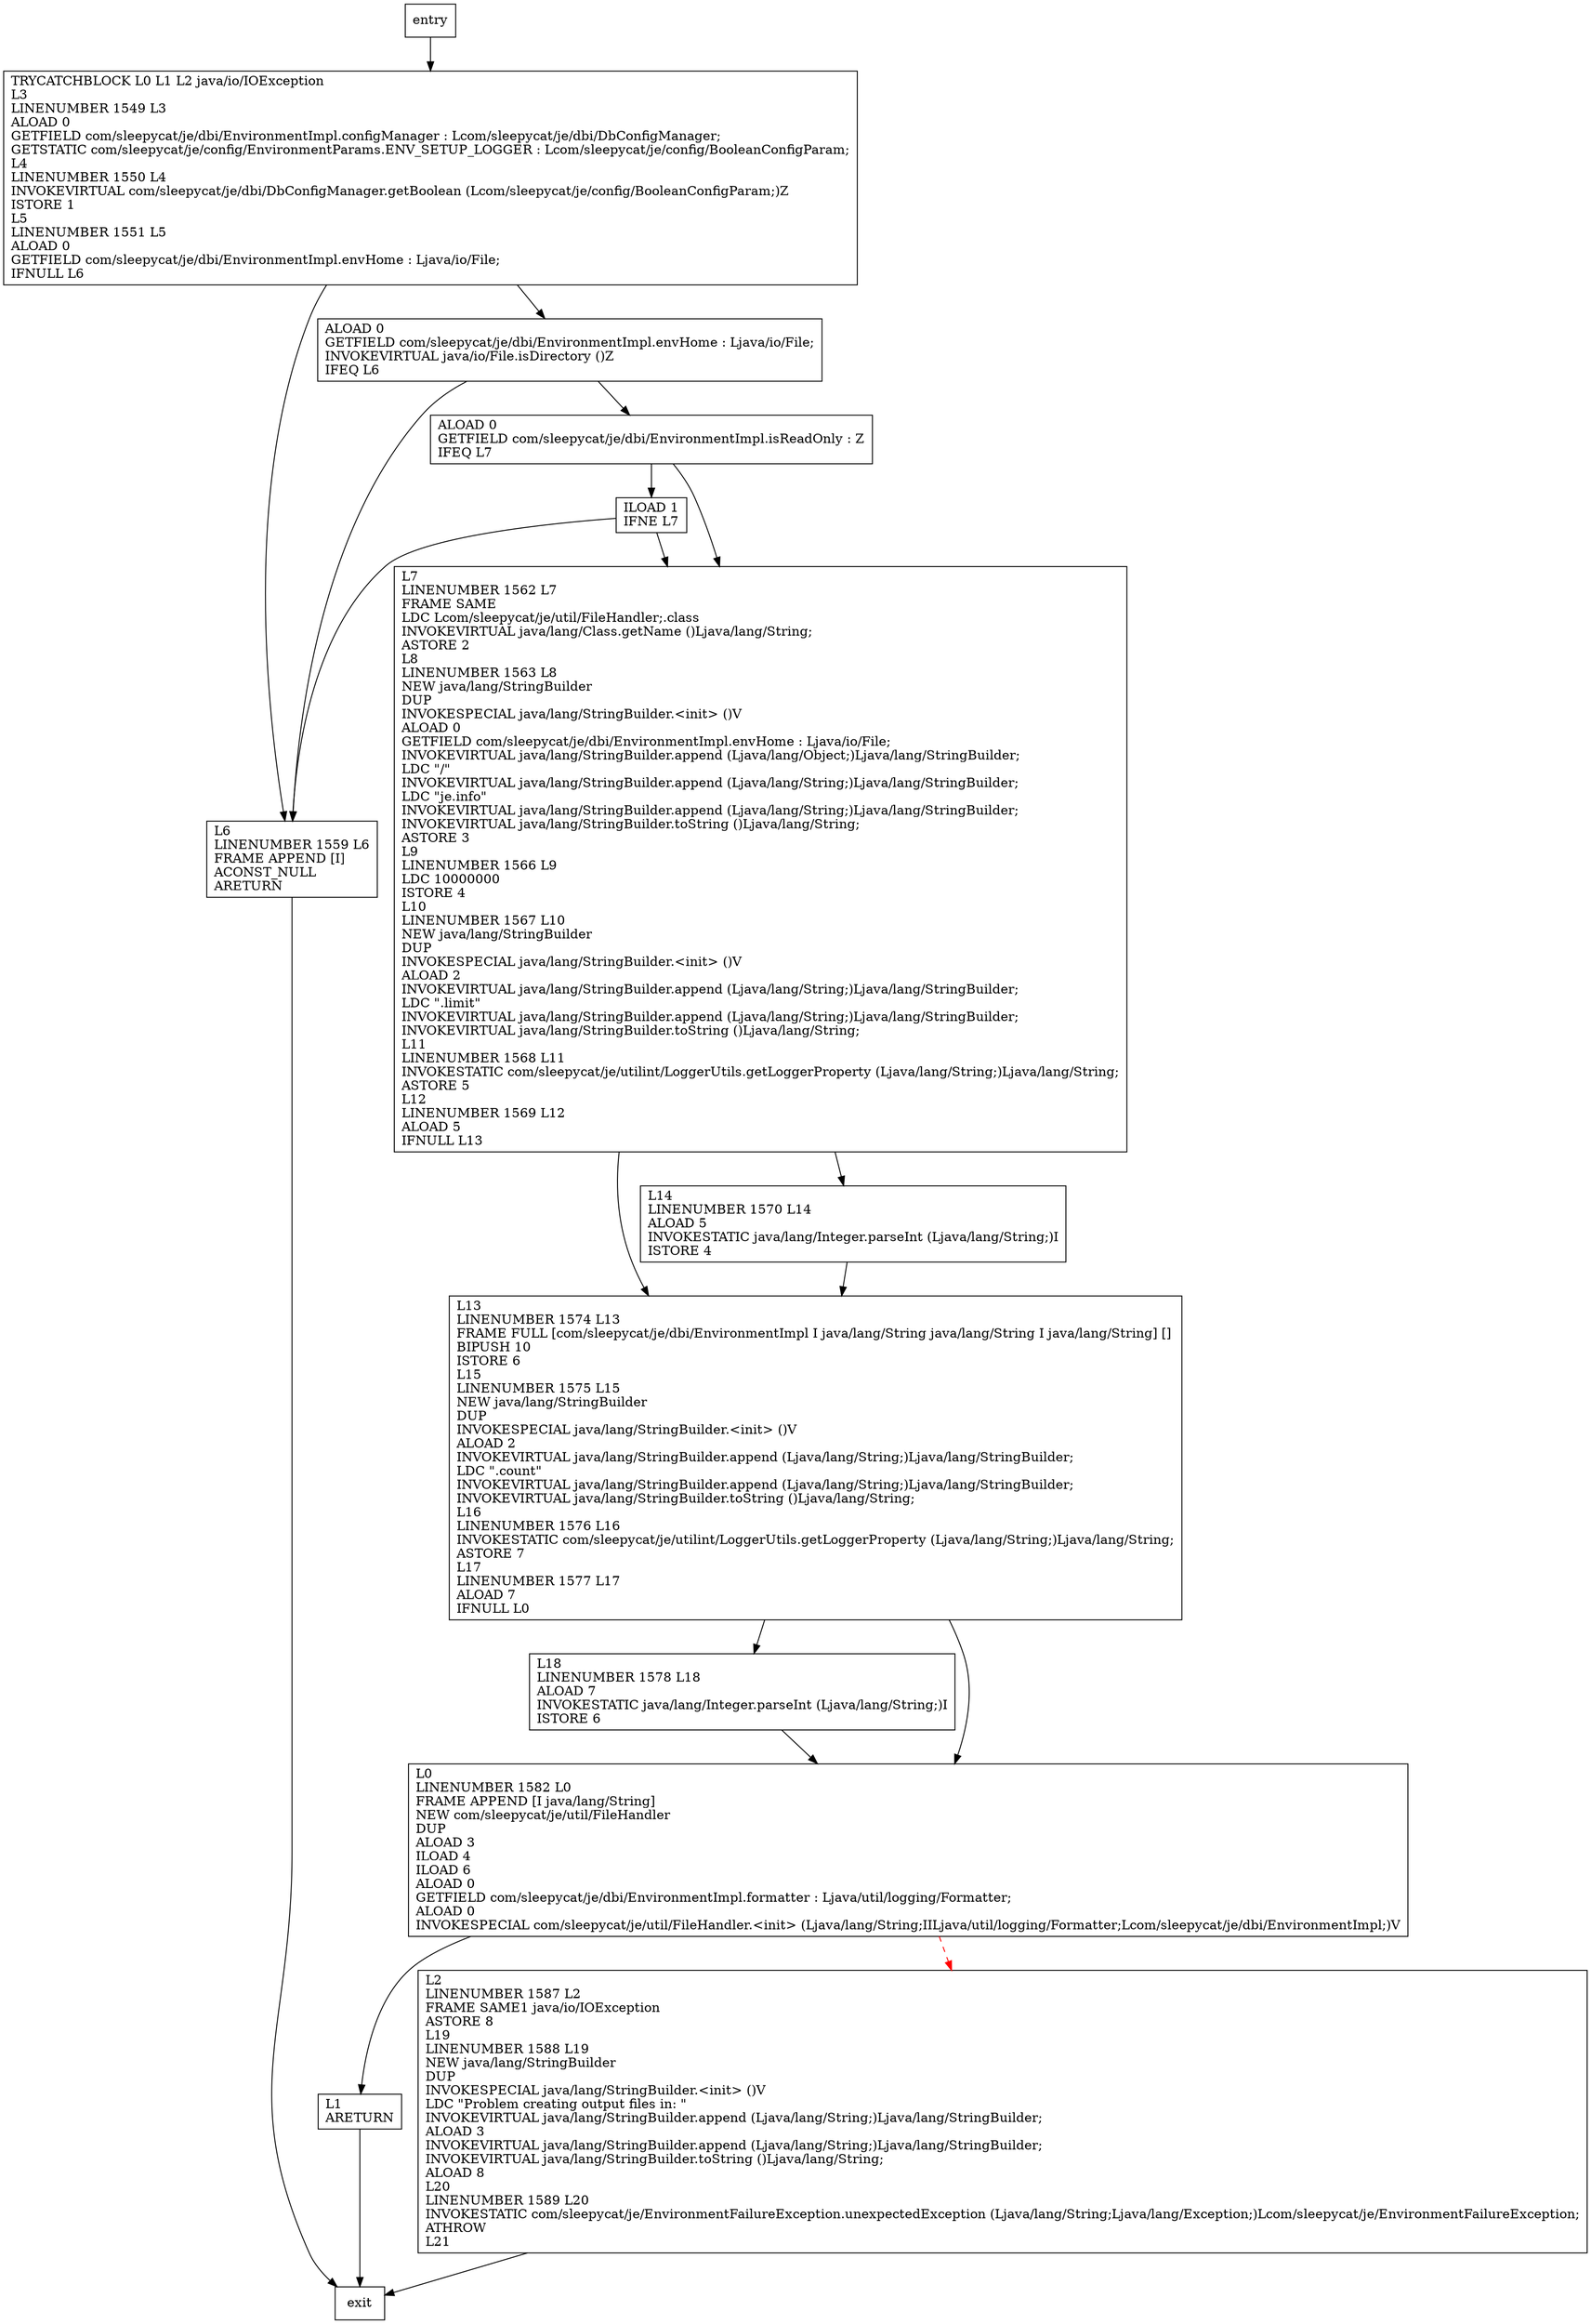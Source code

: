 digraph initFileHandler {
node [shape=record];
216082297 [label="L7\lLINENUMBER 1562 L7\lFRAME SAME\lLDC Lcom/sleepycat/je/util/FileHandler;.class\lINVOKEVIRTUAL java/lang/Class.getName ()Ljava/lang/String;\lASTORE 2\lL8\lLINENUMBER 1563 L8\lNEW java/lang/StringBuilder\lDUP\lINVOKESPECIAL java/lang/StringBuilder.\<init\> ()V\lALOAD 0\lGETFIELD com/sleepycat/je/dbi/EnvironmentImpl.envHome : Ljava/io/File;\lINVOKEVIRTUAL java/lang/StringBuilder.append (Ljava/lang/Object;)Ljava/lang/StringBuilder;\lLDC \"/\"\lINVOKEVIRTUAL java/lang/StringBuilder.append (Ljava/lang/String;)Ljava/lang/StringBuilder;\lLDC \"je.info\"\lINVOKEVIRTUAL java/lang/StringBuilder.append (Ljava/lang/String;)Ljava/lang/StringBuilder;\lINVOKEVIRTUAL java/lang/StringBuilder.toString ()Ljava/lang/String;\lASTORE 3\lL9\lLINENUMBER 1566 L9\lLDC 10000000\lISTORE 4\lL10\lLINENUMBER 1567 L10\lNEW java/lang/StringBuilder\lDUP\lINVOKESPECIAL java/lang/StringBuilder.\<init\> ()V\lALOAD 2\lINVOKEVIRTUAL java/lang/StringBuilder.append (Ljava/lang/String;)Ljava/lang/StringBuilder;\lLDC \".limit\"\lINVOKEVIRTUAL java/lang/StringBuilder.append (Ljava/lang/String;)Ljava/lang/StringBuilder;\lINVOKEVIRTUAL java/lang/StringBuilder.toString ()Ljava/lang/String;\lL11\lLINENUMBER 1568 L11\lINVOKESTATIC com/sleepycat/je/utilint/LoggerUtils.getLoggerProperty (Ljava/lang/String;)Ljava/lang/String;\lASTORE 5\lL12\lLINENUMBER 1569 L12\lALOAD 5\lIFNULL L13\l"];
392669344 [label="L13\lLINENUMBER 1574 L13\lFRAME FULL [com/sleepycat/je/dbi/EnvironmentImpl I java/lang/String java/lang/String I java/lang/String] []\lBIPUSH 10\lISTORE 6\lL15\lLINENUMBER 1575 L15\lNEW java/lang/StringBuilder\lDUP\lINVOKESPECIAL java/lang/StringBuilder.\<init\> ()V\lALOAD 2\lINVOKEVIRTUAL java/lang/StringBuilder.append (Ljava/lang/String;)Ljava/lang/StringBuilder;\lLDC \".count\"\lINVOKEVIRTUAL java/lang/StringBuilder.append (Ljava/lang/String;)Ljava/lang/StringBuilder;\lINVOKEVIRTUAL java/lang/StringBuilder.toString ()Ljava/lang/String;\lL16\lLINENUMBER 1576 L16\lINVOKESTATIC com/sleepycat/je/utilint/LoggerUtils.getLoggerProperty (Ljava/lang/String;)Ljava/lang/String;\lASTORE 7\lL17\lLINENUMBER 1577 L17\lALOAD 7\lIFNULL L0\l"];
2032548533 [label="L18\lLINENUMBER 1578 L18\lALOAD 7\lINVOKESTATIC java/lang/Integer.parseInt (Ljava/lang/String;)I\lISTORE 6\l"];
32815559 [label="L1\lARETURN\l"];
1207535583 [label="L2\lLINENUMBER 1587 L2\lFRAME SAME1 java/io/IOException\lASTORE 8\lL19\lLINENUMBER 1588 L19\lNEW java/lang/StringBuilder\lDUP\lINVOKESPECIAL java/lang/StringBuilder.\<init\> ()V\lLDC \"Problem creating output files in: \"\lINVOKEVIRTUAL java/lang/StringBuilder.append (Ljava/lang/String;)Ljava/lang/StringBuilder;\lALOAD 3\lINVOKEVIRTUAL java/lang/StringBuilder.append (Ljava/lang/String;)Ljava/lang/StringBuilder;\lINVOKEVIRTUAL java/lang/StringBuilder.toString ()Ljava/lang/String;\lALOAD 8\lL20\lLINENUMBER 1589 L20\lINVOKESTATIC com/sleepycat/je/EnvironmentFailureException.unexpectedException (Ljava/lang/String;Ljava/lang/Exception;)Lcom/sleepycat/je/EnvironmentFailureException;\lATHROW\lL21\l"];
768685219 [label="ILOAD 1\lIFNE L7\l"];
726112503 [label="TRYCATCHBLOCK L0 L1 L2 java/io/IOException\lL3\lLINENUMBER 1549 L3\lALOAD 0\lGETFIELD com/sleepycat/je/dbi/EnvironmentImpl.configManager : Lcom/sleepycat/je/dbi/DbConfigManager;\lGETSTATIC com/sleepycat/je/config/EnvironmentParams.ENV_SETUP_LOGGER : Lcom/sleepycat/je/config/BooleanConfigParam;\lL4\lLINENUMBER 1550 L4\lINVOKEVIRTUAL com/sleepycat/je/dbi/DbConfigManager.getBoolean (Lcom/sleepycat/je/config/BooleanConfigParam;)Z\lISTORE 1\lL5\lLINENUMBER 1551 L5\lALOAD 0\lGETFIELD com/sleepycat/je/dbi/EnvironmentImpl.envHome : Ljava/io/File;\lIFNULL L6\l"];
33760214 [label="L6\lLINENUMBER 1559 L6\lFRAME APPEND [I]\lACONST_NULL\lARETURN\l"];
1568041364 [label="L14\lLINENUMBER 1570 L14\lALOAD 5\lINVOKESTATIC java/lang/Integer.parseInt (Ljava/lang/String;)I\lISTORE 4\l"];
647858384 [label="ALOAD 0\lGETFIELD com/sleepycat/je/dbi/EnvironmentImpl.isReadOnly : Z\lIFEQ L7\l"];
1357787127 [label="ALOAD 0\lGETFIELD com/sleepycat/je/dbi/EnvironmentImpl.envHome : Ljava/io/File;\lINVOKEVIRTUAL java/io/File.isDirectory ()Z\lIFEQ L6\l"];
1253245333 [label="L0\lLINENUMBER 1582 L0\lFRAME APPEND [I java/lang/String]\lNEW com/sleepycat/je/util/FileHandler\lDUP\lALOAD 3\lILOAD 4\lILOAD 6\lALOAD 0\lGETFIELD com/sleepycat/je/dbi/EnvironmentImpl.formatter : Ljava/util/logging/Formatter;\lALOAD 0\lINVOKESPECIAL com/sleepycat/je/util/FileHandler.\<init\> (Ljava/lang/String;IILjava/util/logging/Formatter;Lcom/sleepycat/je/dbi/EnvironmentImpl;)V\l"];
entry;
exit;
216082297 -> 392669344
216082297 -> 1568041364
768685219 -> 216082297
768685219 -> 33760214
726112503 -> 33760214
726112503 -> 1357787127
33760214 -> exit
1357787127 -> 33760214
1357787127 -> 647858384
1253245333 -> 32815559
1253245333 -> 1207535583 [style=dashed, color=red]
392669344 -> 2032548533
392669344 -> 1253245333
entry -> 726112503
2032548533 -> 1253245333
32815559 -> exit
1207535583 -> exit
1568041364 -> 392669344
647858384 -> 216082297
647858384 -> 768685219
}
